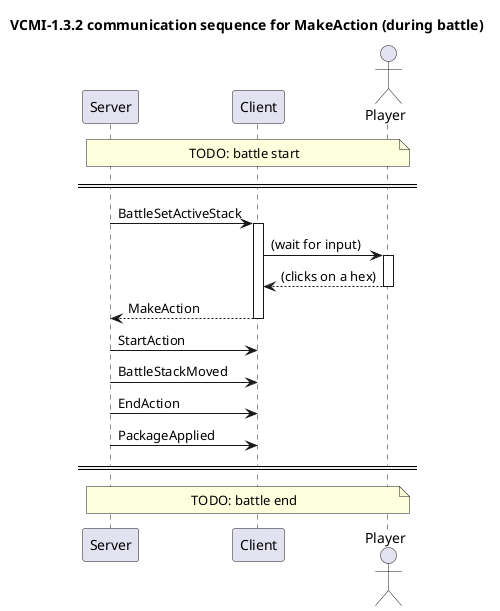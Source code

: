@startuml "vcmi-1.32-communication-sequence-MakeAction"

title "VCMI-1.3.2 communication sequence for MakeAction (during battle)"

participant Server as server
participant Client as client
actor Player as player

note across
TODO: battle start
end note


== ==

autoactivate on

server -> client: BattleSetActiveStack
client -> player: (wait for input)
player --> client: (clicks on a hex)
client --> server: MakeAction

autoactivate off

server -> client: StartAction
server -> client: BattleStackMoved
server -> client: EndAction
server -> client: PackageApplied

== ==

note across
TODO: battle end
end note




@enduml
